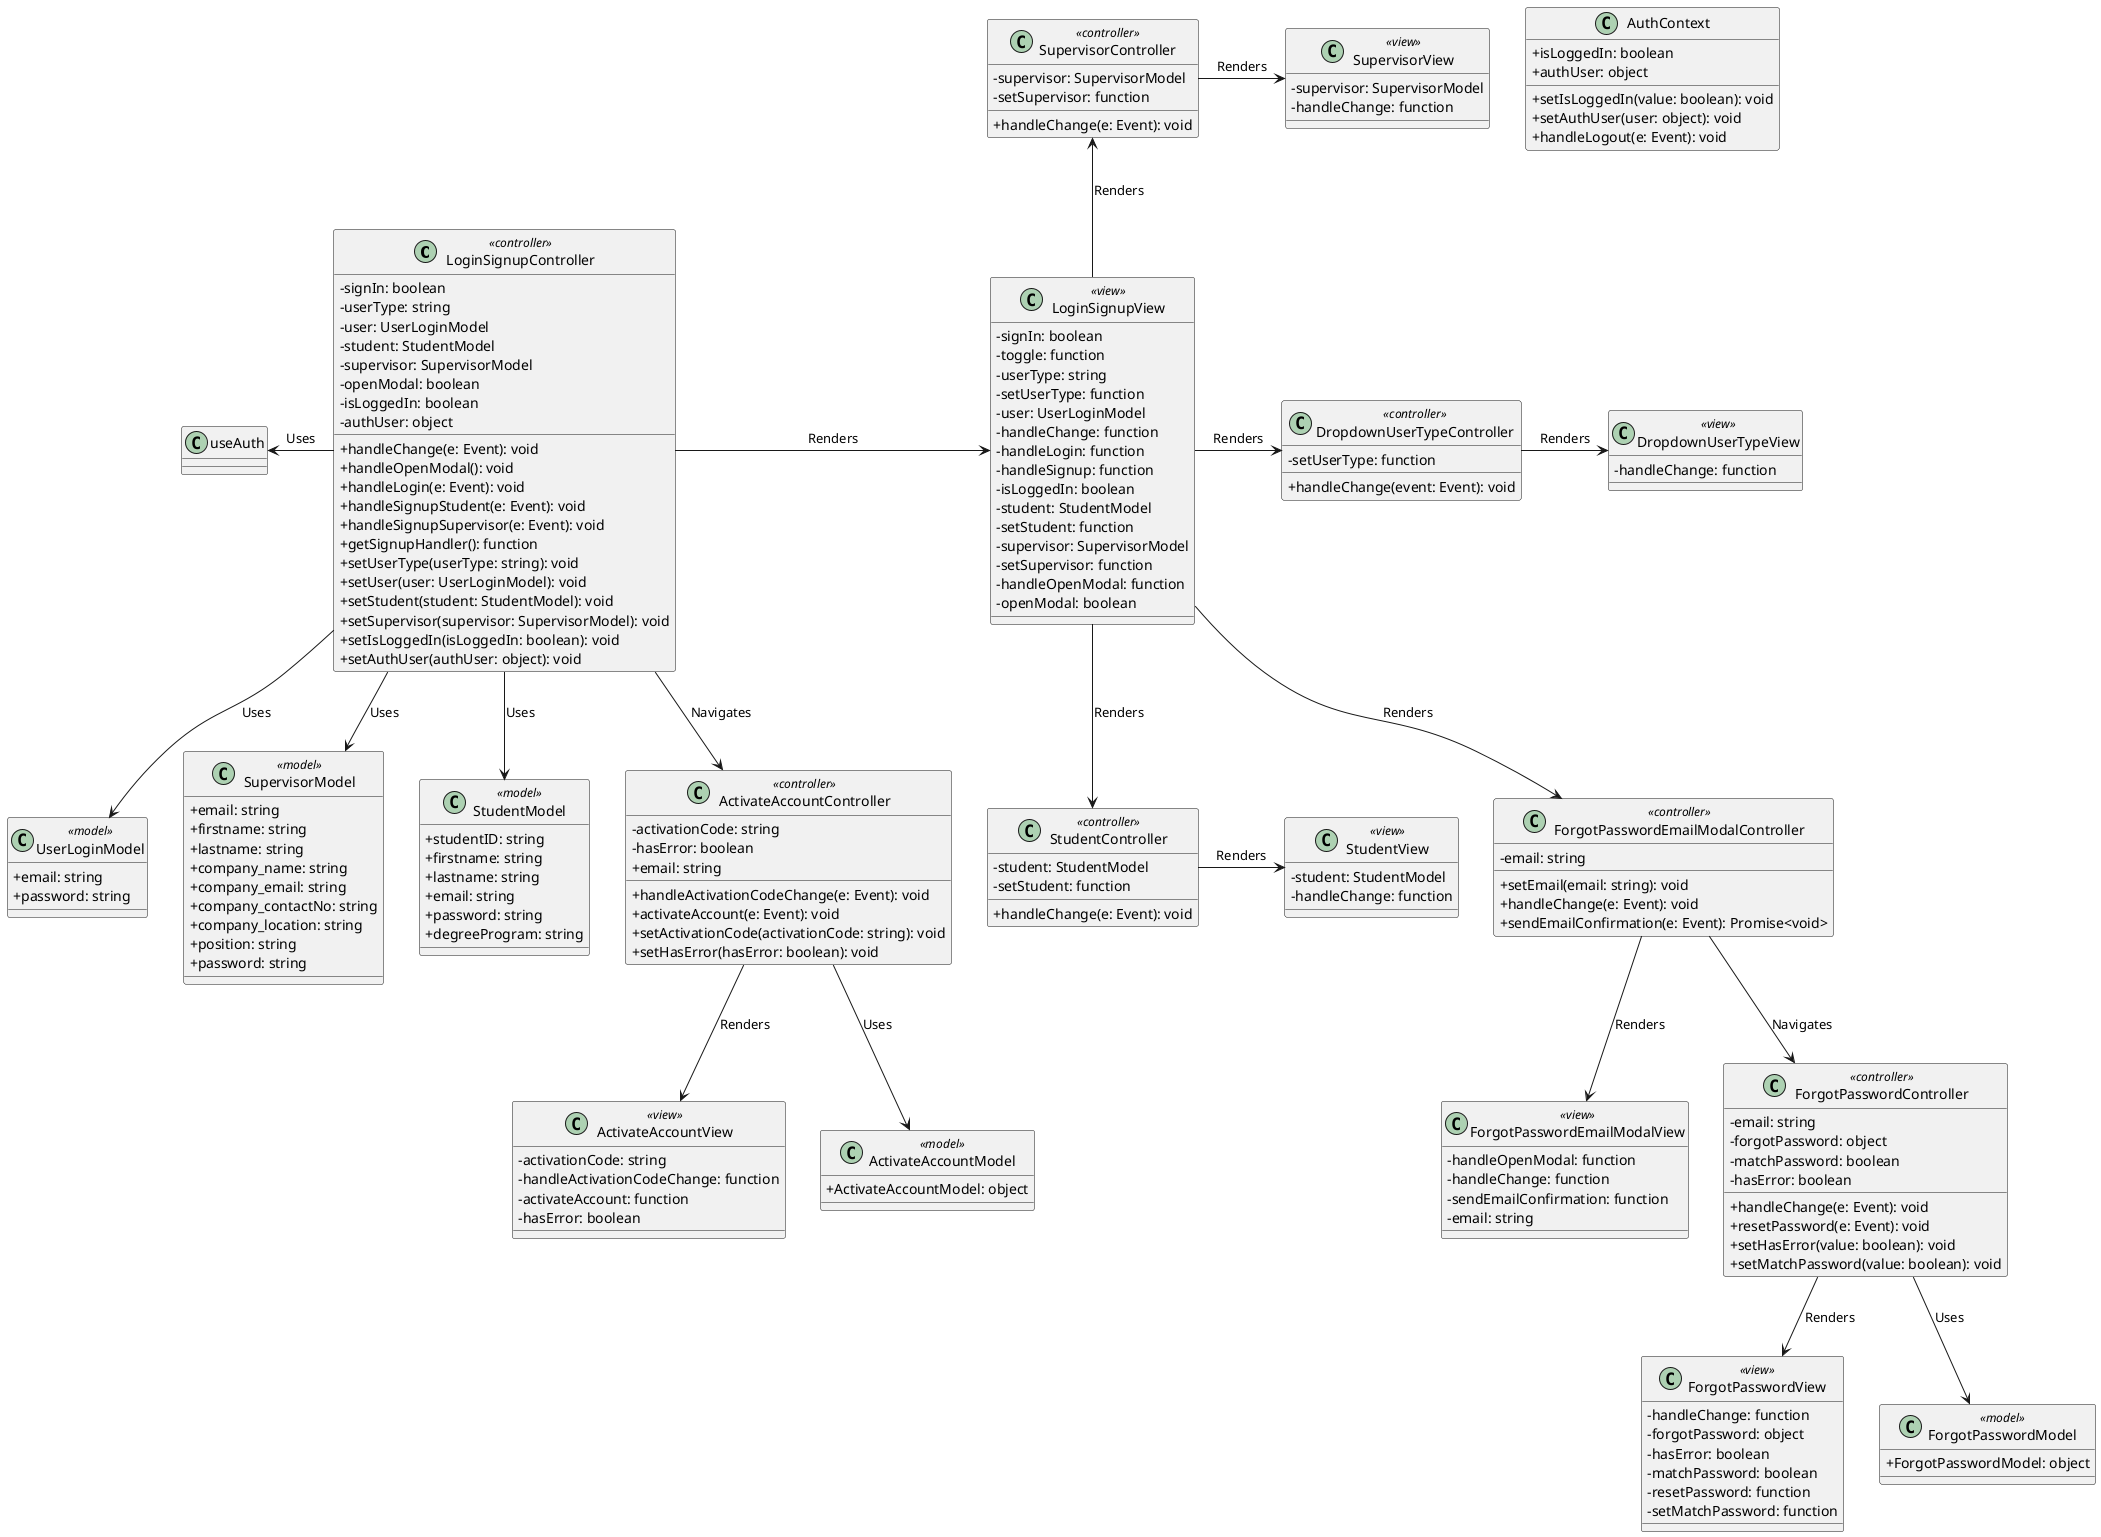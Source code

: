 @startuml usermanagement
skinparam classAttributeIconSize 0

class LoginSignupController <<controller>> {
  - signIn: boolean
  - userType: string
  - user: UserLoginModel
  - student: StudentModel
  - supervisor: SupervisorModel
  - openModal: boolean
  - isLoggedIn: boolean
  - authUser: object
  + handleChange(e: Event): void
  + handleOpenModal(): void
  + handleLogin(e: Event): void
  + handleSignupStudent(e: Event): void
  + handleSignupSupervisor(e: Event): void
  + getSignupHandler(): function
  + setUserType(userType: string): void
  + setUser(user: UserLoginModel): void
  + setStudent(student: StudentModel): void
  + setSupervisor(supervisor: SupervisorModel): void
  + setIsLoggedIn(isLoggedIn: boolean): void
  + setAuthUser(authUser: object): void
}

class LoginSignupView <<view>> {
  - signIn: boolean
  - toggle: function
  - userType: string
  - setUserType: function
  - user: UserLoginModel
  - handleChange: function
  - handleLogin: function
  - handleSignup: function
  - isLoggedIn: boolean
  - student: StudentModel
  - setStudent: function
  - supervisor: SupervisorModel
  - setSupervisor: function
  - handleOpenModal: function
  - openModal: boolean
}

class UserLoginModel <<model>> {
  + email: string
  + password: string
}

class SupervisorModel <<model>> {
  + email: string
  + firstname: string
  + lastname: string
  + company_name: string
  + company_email: string
  + company_contactNo: string
  + company_location: string
  + position: string
  + password: string
}

class StudentModel <<model>> {
  + studentID: string
  + firstname: string
  + lastname: string
  + email: string
  + password: string
  + degreeProgram: string
}

class AuthContext {
  + isLoggedIn: boolean
  + authUser: object
  + setIsLoggedIn(value: boolean): void
  + setAuthUser(user: object): void
  + handleLogout(e: Event): void
}

class DropdownUserTypeController <<controller>> {
  - setUserType: function
  + handleChange(event: Event): void
}

class DropdownUserTypeView <<view>> {
  - handleChange: function
}

class StudentController <<controller>> {
  - student: StudentModel
  - setStudent: function
  + handleChange(e: Event): void
}

class StudentView <<view>> {
  - student: StudentModel
  - handleChange: function
}

class SupervisorController <<controller>> {
  - supervisor: SupervisorModel
  - setSupervisor: function
  + handleChange(e: Event): void
}

class SupervisorView <<view>> {
  - supervisor: SupervisorModel
  - handleChange: function
}

LoginSignupController -right-> LoginSignupView: Renders
LoginSignupController -down-> UserLoginModel: Uses
LoginSignupController -down-> StudentModel: Uses
LoginSignupController -down-> SupervisorModel: Uses
LoginSignupController -left-> useAuth: Uses
LoginSignupView -right-> DropdownUserTypeController: Renders
DropdownUserTypeController -right-> DropdownUserTypeView: Renders
LoginSignupView -down-> StudentController: Renders
StudentController -right-> StudentView: Renders
LoginSignupView -up-> SupervisorController: Renders
SupervisorController -right-> SupervisorView: Renders

class ActivateAccountController <<controller>> {
  - activationCode: string
  - hasError: boolean
  + email: string
  + handleActivationCodeChange(e: Event): void
  + activateAccount(e: Event): void
  + setActivationCode(activationCode: string): void
  + setHasError(hasError: boolean): void
}

class ActivateAccountView <<view>> {
  - activationCode: string
  - handleActivationCodeChange: function
  - activateAccount: function
  - hasError: boolean
}

class ActivateAccountModel <<model>> {
  + ActivateAccountModel: object
}

LoginSignupController -down-> ActivateAccountController: Navigates
ActivateAccountController -down-> ActivateAccountView: Renders
ActivateAccountController -down-> ActivateAccountModel: Uses


class ForgotPasswordEmailModalView <<view>> {
  - handleOpenModal: function
  - handleChange: function
  - sendEmailConfirmation: function
  - email: string
}

class ForgotPasswordEmailModalController <<controller>> {
  - email: string
  + setEmail(email: string): void
  + handleChange(e: Event): void
  + sendEmailConfirmation(e: Event): Promise<void>
}

LoginSignupView --> ForgotPasswordEmailModalController: Renders
ForgotPasswordEmailModalController -down-> ForgotPasswordEmailModalView: Renders


class ForgotPasswordController <<controller>> {
  - email: string
  - forgotPassword: object
  - matchPassword: boolean
  - hasError: boolean
  + handleChange(e: Event): void
  + resetPassword(e: Event): void
  + setHasError(value: boolean): void
  + setMatchPassword(value: boolean): void
}

class ForgotPasswordView <<view>> {
  - handleChange: function
  - forgotPassword: object
  - hasError: boolean
  - matchPassword: boolean
  - resetPassword: function
  - setMatchPassword: function
}

class ForgotPasswordModel <<model>> {
  + ForgotPasswordModel: object
}

ForgotPasswordEmailModalController -down-> ForgotPasswordController: Navigates
ForgotPasswordController --> ForgotPasswordView: Renders
ForgotPasswordController --> ForgotPasswordModel: Uses
@enduml
